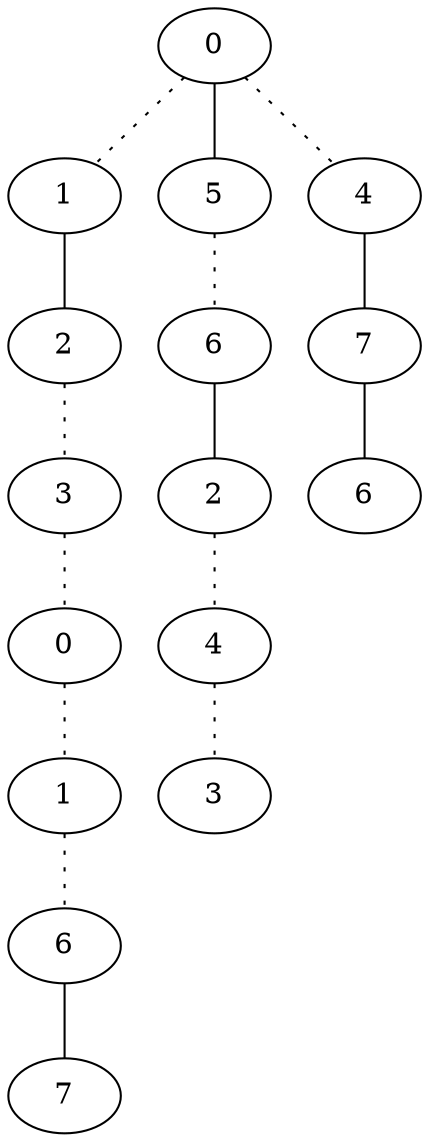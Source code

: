 graph {
a0[label=0];
a1[label=1];
a2[label=2];
a3[label=3];
a4[label=0];
a5[label=1];
a6[label=6];
a7[label=7];
a8[label=5];
a9[label=6];
a10[label=2];
a11[label=4];
a12[label=3];
a13[label=4];
a14[label=7];
a15[label=6];
a0 -- a1 [style=dotted];
a0 -- a8;
a0 -- a13 [style=dotted];
a1 -- a2;
a2 -- a3 [style=dotted];
a3 -- a4 [style=dotted];
a4 -- a5 [style=dotted];
a5 -- a6 [style=dotted];
a6 -- a7;
a8 -- a9 [style=dotted];
a9 -- a10;
a10 -- a11 [style=dotted];
a11 -- a12 [style=dotted];
a13 -- a14;
a14 -- a15;
}
